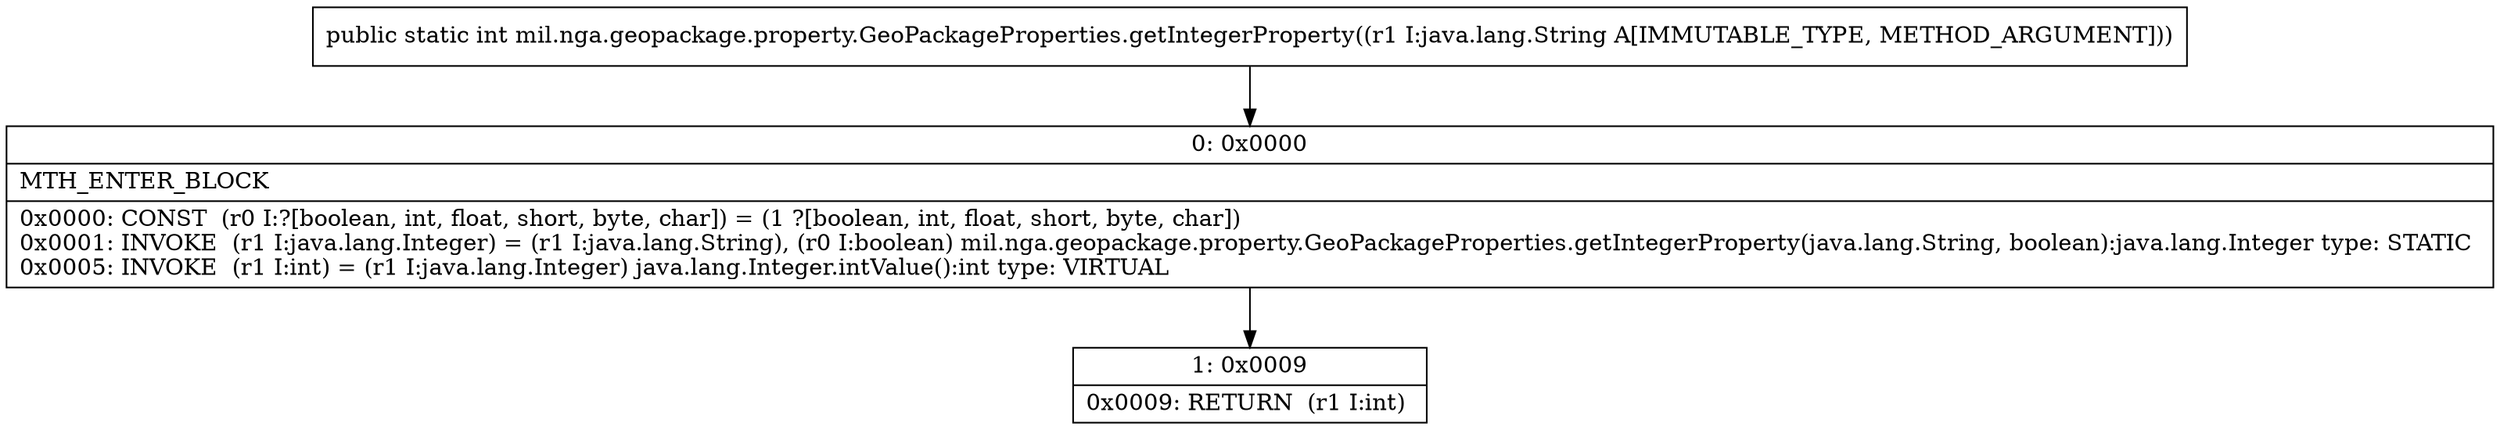 digraph "CFG formil.nga.geopackage.property.GeoPackageProperties.getIntegerProperty(Ljava\/lang\/String;)I" {
Node_0 [shape=record,label="{0\:\ 0x0000|MTH_ENTER_BLOCK\l|0x0000: CONST  (r0 I:?[boolean, int, float, short, byte, char]) = (1 ?[boolean, int, float, short, byte, char]) \l0x0001: INVOKE  (r1 I:java.lang.Integer) = (r1 I:java.lang.String), (r0 I:boolean) mil.nga.geopackage.property.GeoPackageProperties.getIntegerProperty(java.lang.String, boolean):java.lang.Integer type: STATIC \l0x0005: INVOKE  (r1 I:int) = (r1 I:java.lang.Integer) java.lang.Integer.intValue():int type: VIRTUAL \l}"];
Node_1 [shape=record,label="{1\:\ 0x0009|0x0009: RETURN  (r1 I:int) \l}"];
MethodNode[shape=record,label="{public static int mil.nga.geopackage.property.GeoPackageProperties.getIntegerProperty((r1 I:java.lang.String A[IMMUTABLE_TYPE, METHOD_ARGUMENT])) }"];
MethodNode -> Node_0;
Node_0 -> Node_1;
}

